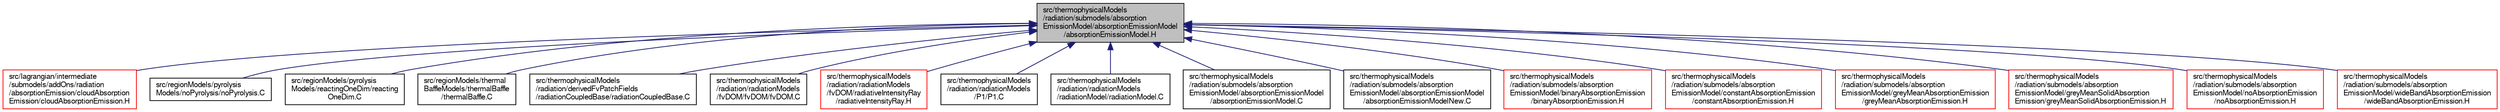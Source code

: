 digraph "src/thermophysicalModels/radiation/submodels/absorptionEmissionModel/absorptionEmissionModel/absorptionEmissionModel.H"
{
  bgcolor="transparent";
  edge [fontname="FreeSans",fontsize="10",labelfontname="FreeSans",labelfontsize="10"];
  node [fontname="FreeSans",fontsize="10",shape=record];
  Node1 [label="src/thermophysicalModels\l/radiation/submodels/absorption\lEmissionModel/absorptionEmissionModel\l/absorptionEmissionModel.H",height=0.2,width=0.4,color="black", fillcolor="grey75", style="filled" fontcolor="black"];
  Node1 -> Node2 [dir="back",color="midnightblue",fontsize="10",style="solid",fontname="FreeSans"];
  Node2 [label="src/lagrangian/intermediate\l/submodels/addOns/radiation\l/absorptionEmission/cloudAbsorption\lEmission/cloudAbsorptionEmission.H",height=0.2,width=0.4,color="red",URL="$a06132.html"];
  Node1 -> Node3 [dir="back",color="midnightblue",fontsize="10",style="solid",fontname="FreeSans"];
  Node3 [label="src/regionModels/pyrolysis\lModels/noPyrolysis/noPyrolysis.C",height=0.2,width=0.4,color="black",URL="$a08987.html"];
  Node1 -> Node4 [dir="back",color="midnightblue",fontsize="10",style="solid",fontname="FreeSans"];
  Node4 [label="src/regionModels/pyrolysis\lModels/reactingOneDim/reacting\lOneDim.C",height=0.2,width=0.4,color="black",URL="$a08995.html"];
  Node1 -> Node5 [dir="back",color="midnightblue",fontsize="10",style="solid",fontname="FreeSans"];
  Node5 [label="src/regionModels/thermal\lBaffleModels/thermalBaffle\l/thermalBaffle.C",height=0.2,width=0.4,color="black",URL="$a09127.html"];
  Node1 -> Node6 [dir="back",color="midnightblue",fontsize="10",style="solid",fontname="FreeSans"];
  Node6 [label="src/thermophysicalModels\l/radiation/derivedFvPatchFields\l/radiationCoupledBase/radiationCoupledBase.C",height=0.2,width=0.4,color="black",URL="$a09630.html"];
  Node1 -> Node7 [dir="back",color="midnightblue",fontsize="10",style="solid",fontname="FreeSans"];
  Node7 [label="src/thermophysicalModels\l/radiation/radiationModels\l/fvDOM/fvDOM/fvDOM.C",height=0.2,width=0.4,color="black",URL="$a09641.html"];
  Node1 -> Node8 [dir="back",color="midnightblue",fontsize="10",style="solid",fontname="FreeSans"];
  Node8 [label="src/thermophysicalModels\l/radiation/radiationModels\l/fvDOM/radiativeIntensityRay\l/radiativeIntensityRay.H",height=0.2,width=0.4,color="red",URL="$a09645.html"];
  Node1 -> Node9 [dir="back",color="midnightblue",fontsize="10",style="solid",fontname="FreeSans"];
  Node9 [label="src/thermophysicalModels\l/radiation/radiationModels\l/P1/P1.C",height=0.2,width=0.4,color="black",URL="$a09649.html"];
  Node1 -> Node10 [dir="back",color="midnightblue",fontsize="10",style="solid",fontname="FreeSans"];
  Node10 [label="src/thermophysicalModels\l/radiation/radiationModels\l/radiationModel/radiationModel.C",height=0.2,width=0.4,color="black",URL="$a09651.html"];
  Node1 -> Node11 [dir="back",color="midnightblue",fontsize="10",style="solid",fontname="FreeSans"];
  Node11 [label="src/thermophysicalModels\l/radiation/submodels/absorption\lEmissionModel/absorptionEmissionModel\l/absorptionEmissionModel.C",height=0.2,width=0.4,color="black",URL="$a09657.html"];
  Node1 -> Node12 [dir="back",color="midnightblue",fontsize="10",style="solid",fontname="FreeSans"];
  Node12 [label="src/thermophysicalModels\l/radiation/submodels/absorption\lEmissionModel/absorptionEmissionModel\l/absorptionEmissionModelNew.C",height=0.2,width=0.4,color="black",URL="$a09659.html"];
  Node1 -> Node13 [dir="back",color="midnightblue",fontsize="10",style="solid",fontname="FreeSans"];
  Node13 [label="src/thermophysicalModels\l/radiation/submodels/absorption\lEmissionModel/binaryAbsorptionEmission\l/binaryAbsorptionEmission.H",height=0.2,width=0.4,color="red",URL="$a09661.html"];
  Node1 -> Node14 [dir="back",color="midnightblue",fontsize="10",style="solid",fontname="FreeSans"];
  Node14 [label="src/thermophysicalModels\l/radiation/submodels/absorption\lEmissionModel/constantAbsorptionEmission\l/constantAbsorptionEmission.H",height=0.2,width=0.4,color="red",URL="$a09663.html"];
  Node1 -> Node15 [dir="back",color="midnightblue",fontsize="10",style="solid",fontname="FreeSans"];
  Node15 [label="src/thermophysicalModels\l/radiation/submodels/absorption\lEmissionModel/greyMeanAbsorptionEmission\l/greyMeanAbsorptionEmission.H",height=0.2,width=0.4,color="red",URL="$a09665.html"];
  Node1 -> Node16 [dir="back",color="midnightblue",fontsize="10",style="solid",fontname="FreeSans"];
  Node16 [label="src/thermophysicalModels\l/radiation/submodels/absorption\lEmissionModel/greyMeanSolidAbsorption\lEmission/greyMeanSolidAbsorptionEmission.H",height=0.2,width=0.4,color="red",URL="$a09667.html"];
  Node1 -> Node17 [dir="back",color="midnightblue",fontsize="10",style="solid",fontname="FreeSans"];
  Node17 [label="src/thermophysicalModels\l/radiation/submodels/absorption\lEmissionModel/noAbsorptionEmission\l/noAbsorptionEmission.H",height=0.2,width=0.4,color="red",URL="$a09669.html"];
  Node1 -> Node18 [dir="back",color="midnightblue",fontsize="10",style="solid",fontname="FreeSans"];
  Node18 [label="src/thermophysicalModels\l/radiation/submodels/absorption\lEmissionModel/wideBandAbsorptionEmission\l/wideBandAbsorptionEmission.H",height=0.2,width=0.4,color="red",URL="$a09671.html"];
}
